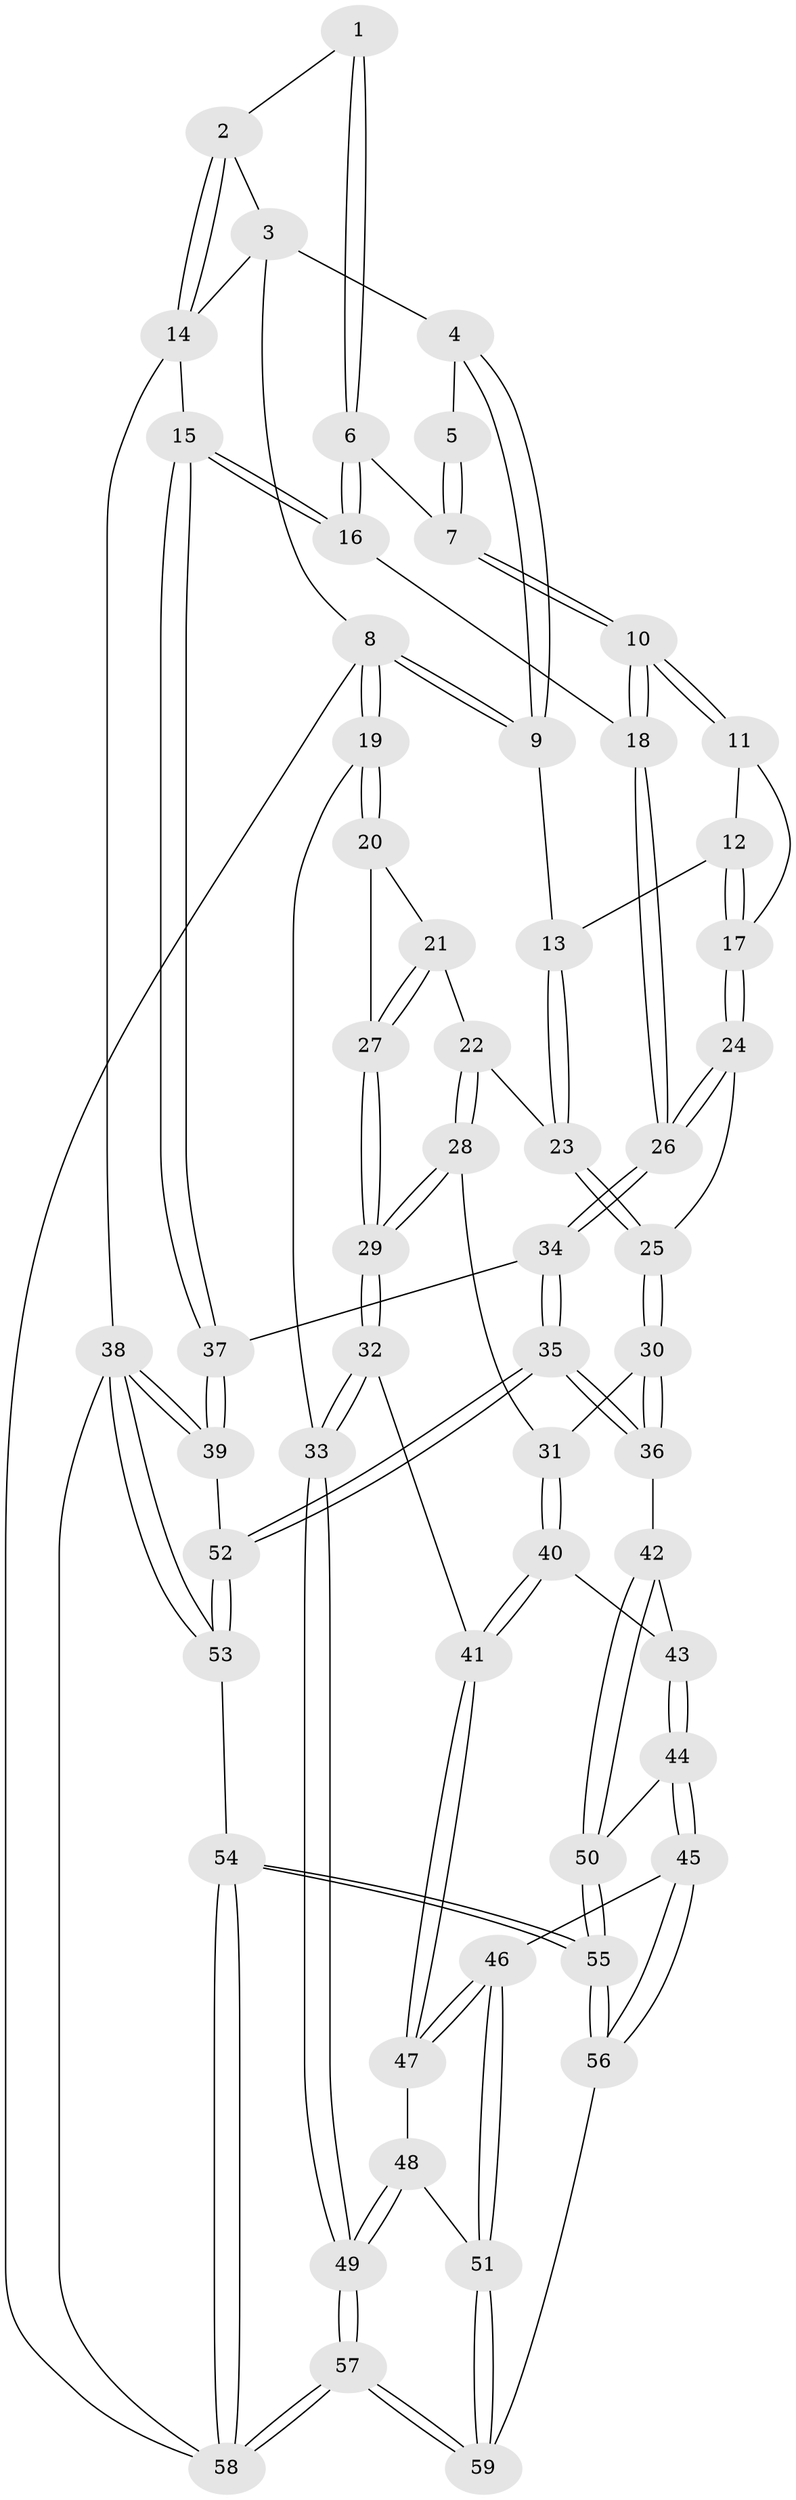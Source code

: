 // coarse degree distribution, {2: 0.10810810810810811, 3: 0.6486486486486487, 4: 0.1891891891891892, 5: 0.05405405405405406}
// Generated by graph-tools (version 1.1) at 2025/54/03/04/25 22:54:19]
// undirected, 59 vertices, 144 edges
graph export_dot {
  node [color=gray90,style=filled];
  1 [pos="+0.9653948537987511+0.18543280004897494"];
  2 [pos="+1+0.20035264516536425"];
  3 [pos="+0.7163939243709788+0"];
  4 [pos="+0.5684674812554329+0"];
  5 [pos="+0.621710482217133+0.021381154447796563"];
  6 [pos="+0.7977846604176861+0.3247182491702381"];
  7 [pos="+0.776893712687991+0.3272065446577451"];
  8 [pos="+0+0"];
  9 [pos="+0.43845993401218436+0"];
  10 [pos="+0.7547037270082362+0.3859178237830581"];
  11 [pos="+0.6761861927528398+0.38425856670226477"];
  12 [pos="+0.519016823540188+0.267589820997113"];
  13 [pos="+0.3882831089651574+0.12685571386278058"];
  14 [pos="+1+0.23840718760020962"];
  15 [pos="+1+0.37802361258275735"];
  16 [pos="+1+0.3966064258418592"];
  17 [pos="+0.6096113930927184+0.43001719601723043"];
  18 [pos="+0.778723007856051+0.525422309043748"];
  19 [pos="+0+0.2515278979867688"];
  20 [pos="+0+0.2718492571194084"];
  21 [pos="+0.29437130020217067+0.2199893386824822"];
  22 [pos="+0.3330906686843992+0.20831227975927777"];
  23 [pos="+0.3502008371391906+0.1881354616386222"];
  24 [pos="+0.584258866529896+0.5006288625916633"];
  25 [pos="+0.5780357782940588+0.5029330889646528"];
  26 [pos="+0.7756048756627005+0.5350388047417013"];
  27 [pos="+0.09561498597439552+0.4903128733492679"];
  28 [pos="+0.32973048138676014+0.4484182455000201"];
  29 [pos="+0.10000507268782936+0.5789636516334111"];
  30 [pos="+0.4752173538997791+0.6231648157979175"];
  31 [pos="+0.38515142318381934+0.5664682913626292"];
  32 [pos="+0.08650366572462533+0.603501700805808"];
  33 [pos="+0+0.6418342451020536"];
  34 [pos="+0.787518067203763+0.6054184798133392"];
  35 [pos="+0.6846157956290244+0.8080956353400233"];
  36 [pos="+0.5152235226854017+0.7142088621700738"];
  37 [pos="+1+0.6631868241519672"];
  38 [pos="+1+1"];
  39 [pos="+1+0.6663042619130394"];
  40 [pos="+0.2164099727552019+0.7048183202629078"];
  41 [pos="+0.18808004477386595+0.7093601317104424"];
  42 [pos="+0.4710476602228655+0.7456261873278988"];
  43 [pos="+0.31855297372323493+0.7685266565013099"];
  44 [pos="+0.313038873333704+0.8373845029364478"];
  45 [pos="+0.2835746947374751+0.8801734724950475"];
  46 [pos="+0.2503994153757758+0.858432524633759"];
  47 [pos="+0.1707797677953074+0.770341139917515"];
  48 [pos="+0.15920312840462342+0.7836355377951857"];
  49 [pos="+0+1"];
  50 [pos="+0.4097042442252014+0.8504938469600962"];
  51 [pos="+0.17878019800386452+0.9107151397925586"];
  52 [pos="+0.7248350303517175+0.9149392029416542"];
  53 [pos="+0.7287153036229391+1"];
  54 [pos="+0.4248192589444087+1"];
  55 [pos="+0.376755472863689+1"];
  56 [pos="+0.30723987189035906+0.976838570779969"];
  57 [pos="+0+1"];
  58 [pos="+0+1"];
  59 [pos="+0.1754279404625065+0.9313939055431582"];
  1 -- 2;
  1 -- 6;
  1 -- 6;
  2 -- 3;
  2 -- 14;
  2 -- 14;
  3 -- 4;
  3 -- 8;
  3 -- 14;
  4 -- 5;
  4 -- 9;
  4 -- 9;
  5 -- 7;
  5 -- 7;
  6 -- 7;
  6 -- 16;
  6 -- 16;
  7 -- 10;
  7 -- 10;
  8 -- 9;
  8 -- 9;
  8 -- 19;
  8 -- 19;
  8 -- 58;
  9 -- 13;
  10 -- 11;
  10 -- 11;
  10 -- 18;
  10 -- 18;
  11 -- 12;
  11 -- 17;
  12 -- 13;
  12 -- 17;
  12 -- 17;
  13 -- 23;
  13 -- 23;
  14 -- 15;
  14 -- 38;
  15 -- 16;
  15 -- 16;
  15 -- 37;
  15 -- 37;
  16 -- 18;
  17 -- 24;
  17 -- 24;
  18 -- 26;
  18 -- 26;
  19 -- 20;
  19 -- 20;
  19 -- 33;
  20 -- 21;
  20 -- 27;
  21 -- 22;
  21 -- 27;
  21 -- 27;
  22 -- 23;
  22 -- 28;
  22 -- 28;
  23 -- 25;
  23 -- 25;
  24 -- 25;
  24 -- 26;
  24 -- 26;
  25 -- 30;
  25 -- 30;
  26 -- 34;
  26 -- 34;
  27 -- 29;
  27 -- 29;
  28 -- 29;
  28 -- 29;
  28 -- 31;
  29 -- 32;
  29 -- 32;
  30 -- 31;
  30 -- 36;
  30 -- 36;
  31 -- 40;
  31 -- 40;
  32 -- 33;
  32 -- 33;
  32 -- 41;
  33 -- 49;
  33 -- 49;
  34 -- 35;
  34 -- 35;
  34 -- 37;
  35 -- 36;
  35 -- 36;
  35 -- 52;
  35 -- 52;
  36 -- 42;
  37 -- 39;
  37 -- 39;
  38 -- 39;
  38 -- 39;
  38 -- 53;
  38 -- 53;
  38 -- 58;
  39 -- 52;
  40 -- 41;
  40 -- 41;
  40 -- 43;
  41 -- 47;
  41 -- 47;
  42 -- 43;
  42 -- 50;
  42 -- 50;
  43 -- 44;
  43 -- 44;
  44 -- 45;
  44 -- 45;
  44 -- 50;
  45 -- 46;
  45 -- 56;
  45 -- 56;
  46 -- 47;
  46 -- 47;
  46 -- 51;
  46 -- 51;
  47 -- 48;
  48 -- 49;
  48 -- 49;
  48 -- 51;
  49 -- 57;
  49 -- 57;
  50 -- 55;
  50 -- 55;
  51 -- 59;
  51 -- 59;
  52 -- 53;
  52 -- 53;
  53 -- 54;
  54 -- 55;
  54 -- 55;
  54 -- 58;
  54 -- 58;
  55 -- 56;
  55 -- 56;
  56 -- 59;
  57 -- 58;
  57 -- 58;
  57 -- 59;
  57 -- 59;
}
